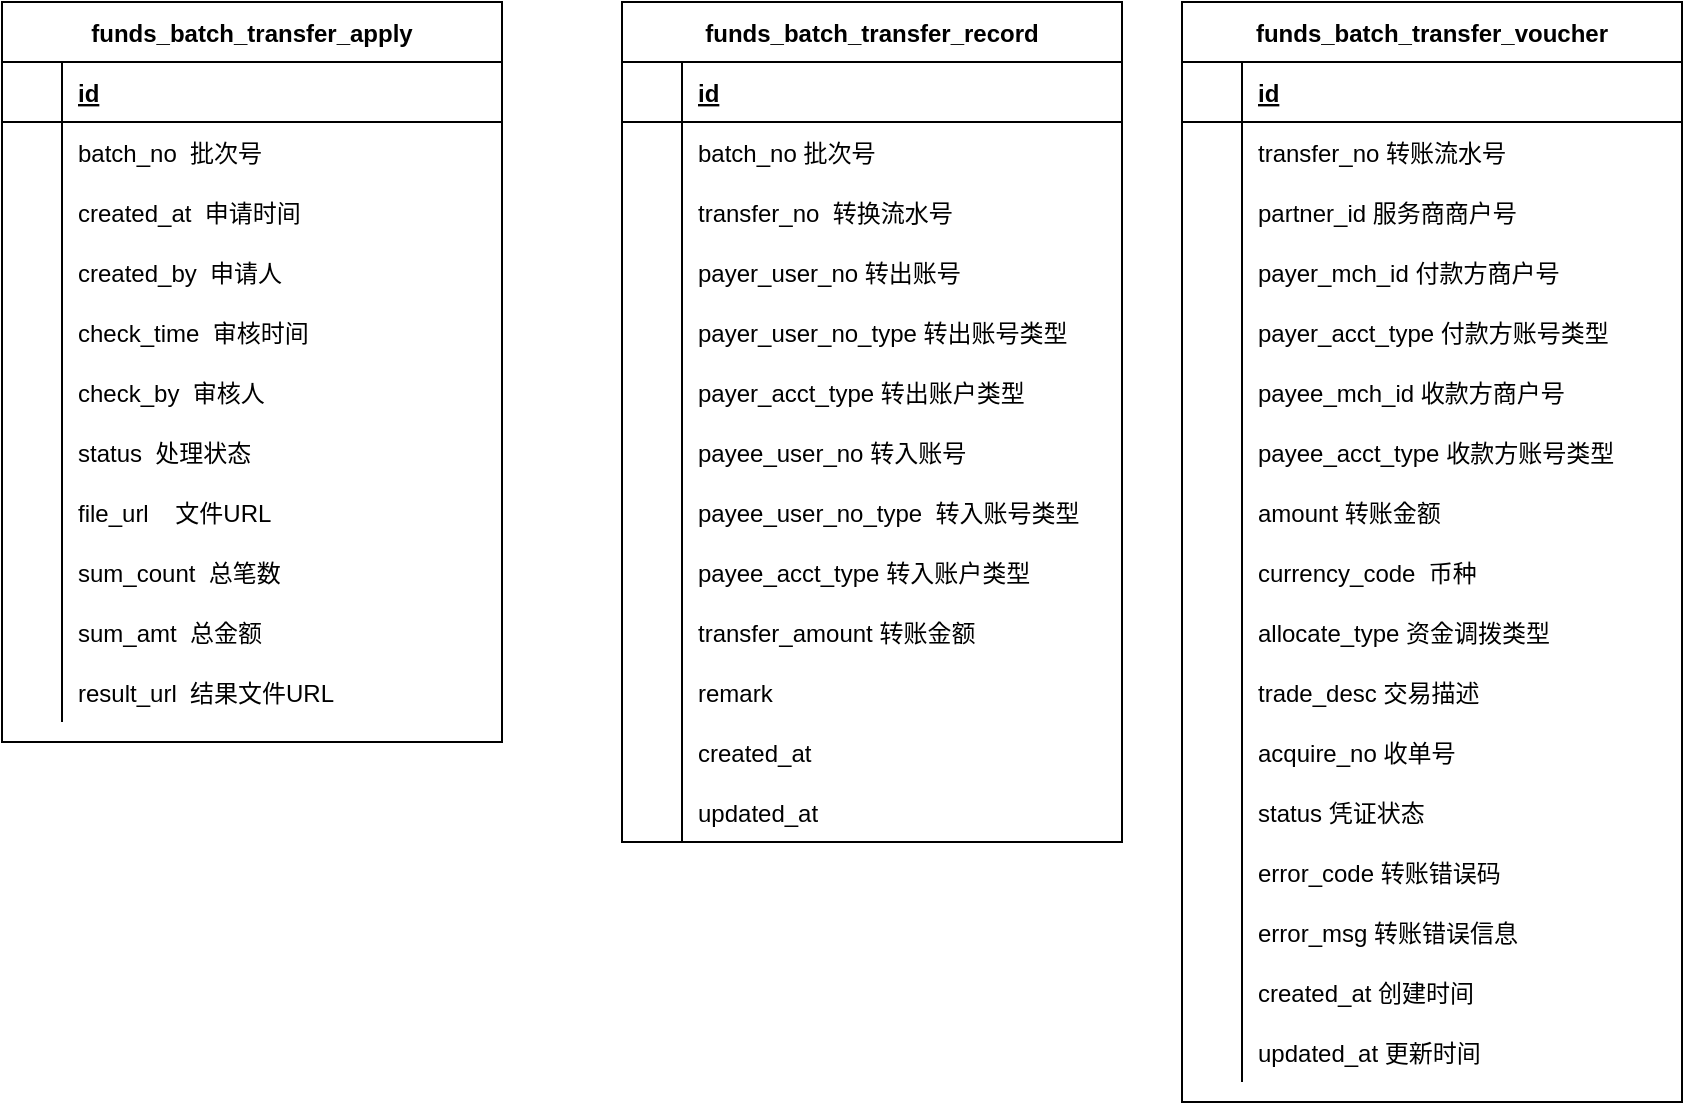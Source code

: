 <mxfile version="13.7.1" type="github">
  <diagram id="R2lEEEUBdFMjLlhIrx00" name="Page-1">
    <mxGraphModel dx="1351" dy="746" grid="1" gridSize="10" guides="1" tooltips="1" connect="1" arrows="1" fold="1" page="1" pageScale="1" pageWidth="850" pageHeight="1100" math="0" shadow="0" extFonts="Permanent Marker^https://fonts.googleapis.com/css?family=Permanent+Marker">
      <root>
        <mxCell id="0" />
        <mxCell id="1" parent="0" />
        <mxCell id="C-vyLk0tnHw3VtMMgP7b-23" value="funds_batch_transfer_apply" style="shape=table;startSize=30;container=1;collapsible=1;childLayout=tableLayout;fixedRows=1;rowLines=0;fontStyle=1;align=center;resizeLast=1;" parent="1" vertex="1">
          <mxGeometry x="80" y="60" width="250" height="370" as="geometry">
            <mxRectangle x="120" y="120" width="190" height="30" as="alternateBounds" />
          </mxGeometry>
        </mxCell>
        <mxCell id="C-vyLk0tnHw3VtMMgP7b-24" value="" style="shape=partialRectangle;collapsible=0;dropTarget=0;pointerEvents=0;fillColor=none;points=[[0,0.5],[1,0.5]];portConstraint=eastwest;top=0;left=0;right=0;bottom=1;" parent="C-vyLk0tnHw3VtMMgP7b-23" vertex="1">
          <mxGeometry y="30" width="250" height="30" as="geometry" />
        </mxCell>
        <mxCell id="C-vyLk0tnHw3VtMMgP7b-25" value="" style="shape=partialRectangle;overflow=hidden;connectable=0;fillColor=none;top=0;left=0;bottom=0;right=0;fontStyle=1;" parent="C-vyLk0tnHw3VtMMgP7b-24" vertex="1">
          <mxGeometry width="30" height="30" as="geometry" />
        </mxCell>
        <mxCell id="C-vyLk0tnHw3VtMMgP7b-26" value="id" style="shape=partialRectangle;overflow=hidden;connectable=0;fillColor=none;top=0;left=0;bottom=0;right=0;align=left;spacingLeft=6;fontStyle=5;" parent="C-vyLk0tnHw3VtMMgP7b-24" vertex="1">
          <mxGeometry x="30" width="220" height="30" as="geometry" />
        </mxCell>
        <mxCell id="C-vyLk0tnHw3VtMMgP7b-27" value="" style="shape=partialRectangle;collapsible=0;dropTarget=0;pointerEvents=0;fillColor=none;points=[[0,0.5],[1,0.5]];portConstraint=eastwest;top=0;left=0;right=0;bottom=0;" parent="C-vyLk0tnHw3VtMMgP7b-23" vertex="1">
          <mxGeometry y="60" width="250" height="30" as="geometry" />
        </mxCell>
        <mxCell id="C-vyLk0tnHw3VtMMgP7b-28" value="" style="shape=partialRectangle;overflow=hidden;connectable=0;fillColor=none;top=0;left=0;bottom=0;right=0;" parent="C-vyLk0tnHw3VtMMgP7b-27" vertex="1">
          <mxGeometry width="30" height="30" as="geometry" />
        </mxCell>
        <mxCell id="C-vyLk0tnHw3VtMMgP7b-29" value="batch_no  批次号" style="shape=partialRectangle;overflow=hidden;connectable=0;fillColor=none;top=0;left=0;bottom=0;right=0;align=left;spacingLeft=6;" parent="C-vyLk0tnHw3VtMMgP7b-27" vertex="1">
          <mxGeometry x="30" width="220" height="30" as="geometry" />
        </mxCell>
        <mxCell id="iPe39iclxT0ddSJGO0Eg-7" value="" style="shape=partialRectangle;collapsible=0;dropTarget=0;pointerEvents=0;fillColor=none;top=0;left=0;bottom=0;right=0;points=[[0,0.5],[1,0.5]];portConstraint=eastwest;" vertex="1" parent="C-vyLk0tnHw3VtMMgP7b-23">
          <mxGeometry y="90" width="250" height="30" as="geometry" />
        </mxCell>
        <mxCell id="iPe39iclxT0ddSJGO0Eg-8" value="" style="shape=partialRectangle;connectable=0;fillColor=none;top=0;left=0;bottom=0;right=0;editable=1;overflow=hidden;" vertex="1" parent="iPe39iclxT0ddSJGO0Eg-7">
          <mxGeometry width="30" height="30" as="geometry" />
        </mxCell>
        <mxCell id="iPe39iclxT0ddSJGO0Eg-9" value="created_at  申请时间" style="shape=partialRectangle;connectable=0;fillColor=none;top=0;left=0;bottom=0;right=0;align=left;spacingLeft=6;overflow=hidden;" vertex="1" parent="iPe39iclxT0ddSJGO0Eg-7">
          <mxGeometry x="30" width="220" height="30" as="geometry" />
        </mxCell>
        <mxCell id="iPe39iclxT0ddSJGO0Eg-15" value="" style="shape=partialRectangle;collapsible=0;dropTarget=0;pointerEvents=0;fillColor=none;top=0;left=0;bottom=0;right=0;points=[[0,0.5],[1,0.5]];portConstraint=eastwest;" vertex="1" parent="C-vyLk0tnHw3VtMMgP7b-23">
          <mxGeometry y="120" width="250" height="30" as="geometry" />
        </mxCell>
        <mxCell id="iPe39iclxT0ddSJGO0Eg-16" value="" style="shape=partialRectangle;connectable=0;fillColor=none;top=0;left=0;bottom=0;right=0;editable=1;overflow=hidden;" vertex="1" parent="iPe39iclxT0ddSJGO0Eg-15">
          <mxGeometry width="30" height="30" as="geometry" />
        </mxCell>
        <mxCell id="iPe39iclxT0ddSJGO0Eg-17" value="created_by  申请人" style="shape=partialRectangle;connectable=0;fillColor=none;top=0;left=0;bottom=0;right=0;align=left;spacingLeft=6;overflow=hidden;" vertex="1" parent="iPe39iclxT0ddSJGO0Eg-15">
          <mxGeometry x="30" width="220" height="30" as="geometry" />
        </mxCell>
        <mxCell id="iPe39iclxT0ddSJGO0Eg-18" value="" style="shape=partialRectangle;collapsible=0;dropTarget=0;pointerEvents=0;fillColor=none;top=0;left=0;bottom=0;right=0;points=[[0,0.5],[1,0.5]];portConstraint=eastwest;" vertex="1" parent="C-vyLk0tnHw3VtMMgP7b-23">
          <mxGeometry y="150" width="250" height="30" as="geometry" />
        </mxCell>
        <mxCell id="iPe39iclxT0ddSJGO0Eg-19" value="" style="shape=partialRectangle;connectable=0;fillColor=none;top=0;left=0;bottom=0;right=0;editable=1;overflow=hidden;" vertex="1" parent="iPe39iclxT0ddSJGO0Eg-18">
          <mxGeometry width="30" height="30" as="geometry" />
        </mxCell>
        <mxCell id="iPe39iclxT0ddSJGO0Eg-20" value="check_time  审核时间" style="shape=partialRectangle;connectable=0;fillColor=none;top=0;left=0;bottom=0;right=0;align=left;spacingLeft=6;overflow=hidden;" vertex="1" parent="iPe39iclxT0ddSJGO0Eg-18">
          <mxGeometry x="30" width="220" height="30" as="geometry" />
        </mxCell>
        <mxCell id="iPe39iclxT0ddSJGO0Eg-25" value="" style="shape=partialRectangle;collapsible=0;dropTarget=0;pointerEvents=0;fillColor=none;top=0;left=0;bottom=0;right=0;points=[[0,0.5],[1,0.5]];portConstraint=eastwest;" vertex="1" parent="C-vyLk0tnHw3VtMMgP7b-23">
          <mxGeometry y="180" width="250" height="30" as="geometry" />
        </mxCell>
        <mxCell id="iPe39iclxT0ddSJGO0Eg-26" value="" style="shape=partialRectangle;connectable=0;fillColor=none;top=0;left=0;bottom=0;right=0;editable=1;overflow=hidden;" vertex="1" parent="iPe39iclxT0ddSJGO0Eg-25">
          <mxGeometry width="30" height="30" as="geometry" />
        </mxCell>
        <mxCell id="iPe39iclxT0ddSJGO0Eg-27" value="check_by  审核人" style="shape=partialRectangle;connectable=0;fillColor=none;top=0;left=0;bottom=0;right=0;align=left;spacingLeft=6;overflow=hidden;" vertex="1" parent="iPe39iclxT0ddSJGO0Eg-25">
          <mxGeometry x="30" width="220" height="30" as="geometry" />
        </mxCell>
        <mxCell id="iPe39iclxT0ddSJGO0Eg-28" value="" style="shape=partialRectangle;collapsible=0;dropTarget=0;pointerEvents=0;fillColor=none;top=0;left=0;bottom=0;right=0;points=[[0,0.5],[1,0.5]];portConstraint=eastwest;" vertex="1" parent="C-vyLk0tnHw3VtMMgP7b-23">
          <mxGeometry y="210" width="250" height="30" as="geometry" />
        </mxCell>
        <mxCell id="iPe39iclxT0ddSJGO0Eg-29" value="" style="shape=partialRectangle;connectable=0;fillColor=none;top=0;left=0;bottom=0;right=0;editable=1;overflow=hidden;" vertex="1" parent="iPe39iclxT0ddSJGO0Eg-28">
          <mxGeometry width="30" height="30" as="geometry" />
        </mxCell>
        <mxCell id="iPe39iclxT0ddSJGO0Eg-30" value="status  处理状态" style="shape=partialRectangle;connectable=0;fillColor=none;top=0;left=0;bottom=0;right=0;align=left;spacingLeft=6;overflow=hidden;" vertex="1" parent="iPe39iclxT0ddSJGO0Eg-28">
          <mxGeometry x="30" width="220" height="30" as="geometry" />
        </mxCell>
        <mxCell id="iPe39iclxT0ddSJGO0Eg-31" value="" style="shape=partialRectangle;collapsible=0;dropTarget=0;pointerEvents=0;fillColor=none;top=0;left=0;bottom=0;right=0;points=[[0,0.5],[1,0.5]];portConstraint=eastwest;" vertex="1" parent="C-vyLk0tnHw3VtMMgP7b-23">
          <mxGeometry y="240" width="250" height="30" as="geometry" />
        </mxCell>
        <mxCell id="iPe39iclxT0ddSJGO0Eg-32" value="" style="shape=partialRectangle;connectable=0;fillColor=none;top=0;left=0;bottom=0;right=0;editable=1;overflow=hidden;" vertex="1" parent="iPe39iclxT0ddSJGO0Eg-31">
          <mxGeometry width="30" height="30" as="geometry" />
        </mxCell>
        <mxCell id="iPe39iclxT0ddSJGO0Eg-33" value="file_url    文件URL" style="shape=partialRectangle;connectable=0;fillColor=none;top=0;left=0;bottom=0;right=0;align=left;spacingLeft=6;overflow=hidden;" vertex="1" parent="iPe39iclxT0ddSJGO0Eg-31">
          <mxGeometry x="30" width="220" height="30" as="geometry" />
        </mxCell>
        <mxCell id="iPe39iclxT0ddSJGO0Eg-34" value="" style="shape=partialRectangle;collapsible=0;dropTarget=0;pointerEvents=0;fillColor=none;top=0;left=0;bottom=0;right=0;points=[[0,0.5],[1,0.5]];portConstraint=eastwest;" vertex="1" parent="C-vyLk0tnHw3VtMMgP7b-23">
          <mxGeometry y="270" width="250" height="30" as="geometry" />
        </mxCell>
        <mxCell id="iPe39iclxT0ddSJGO0Eg-35" value="" style="shape=partialRectangle;connectable=0;fillColor=none;top=0;left=0;bottom=0;right=0;editable=1;overflow=hidden;" vertex="1" parent="iPe39iclxT0ddSJGO0Eg-34">
          <mxGeometry width="30" height="30" as="geometry" />
        </mxCell>
        <mxCell id="iPe39iclxT0ddSJGO0Eg-36" value="sum_count  总笔数" style="shape=partialRectangle;connectable=0;fillColor=none;top=0;left=0;bottom=0;right=0;align=left;spacingLeft=6;overflow=hidden;" vertex="1" parent="iPe39iclxT0ddSJGO0Eg-34">
          <mxGeometry x="30" width="220" height="30" as="geometry" />
        </mxCell>
        <mxCell id="iPe39iclxT0ddSJGO0Eg-37" value="" style="shape=partialRectangle;collapsible=0;dropTarget=0;pointerEvents=0;fillColor=none;top=0;left=0;bottom=0;right=0;points=[[0,0.5],[1,0.5]];portConstraint=eastwest;" vertex="1" parent="C-vyLk0tnHw3VtMMgP7b-23">
          <mxGeometry y="300" width="250" height="30" as="geometry" />
        </mxCell>
        <mxCell id="iPe39iclxT0ddSJGO0Eg-38" value="" style="shape=partialRectangle;connectable=0;fillColor=none;top=0;left=0;bottom=0;right=0;editable=1;overflow=hidden;" vertex="1" parent="iPe39iclxT0ddSJGO0Eg-37">
          <mxGeometry width="30" height="30" as="geometry" />
        </mxCell>
        <mxCell id="iPe39iclxT0ddSJGO0Eg-39" value="sum_amt  总金额" style="shape=partialRectangle;connectable=0;fillColor=none;top=0;left=0;bottom=0;right=0;align=left;spacingLeft=6;overflow=hidden;" vertex="1" parent="iPe39iclxT0ddSJGO0Eg-37">
          <mxGeometry x="30" width="220" height="30" as="geometry" />
        </mxCell>
        <mxCell id="iPe39iclxT0ddSJGO0Eg-40" value="" style="shape=partialRectangle;collapsible=0;dropTarget=0;pointerEvents=0;fillColor=none;top=0;left=0;bottom=0;right=0;points=[[0,0.5],[1,0.5]];portConstraint=eastwest;" vertex="1" parent="C-vyLk0tnHw3VtMMgP7b-23">
          <mxGeometry y="330" width="250" height="30" as="geometry" />
        </mxCell>
        <mxCell id="iPe39iclxT0ddSJGO0Eg-41" value="" style="shape=partialRectangle;connectable=0;fillColor=none;top=0;left=0;bottom=0;right=0;editable=1;overflow=hidden;" vertex="1" parent="iPe39iclxT0ddSJGO0Eg-40">
          <mxGeometry width="30" height="30" as="geometry" />
        </mxCell>
        <mxCell id="iPe39iclxT0ddSJGO0Eg-42" value="result_url  结果文件URL" style="shape=partialRectangle;connectable=0;fillColor=none;top=0;left=0;bottom=0;right=0;align=left;spacingLeft=6;overflow=hidden;" vertex="1" parent="iPe39iclxT0ddSJGO0Eg-40">
          <mxGeometry x="30" width="220" height="30" as="geometry" />
        </mxCell>
        <mxCell id="C-vyLk0tnHw3VtMMgP7b-2" value="funds_batch_transfer_record" style="shape=table;startSize=30;container=1;collapsible=1;childLayout=tableLayout;fixedRows=1;rowLines=0;fontStyle=1;align=center;resizeLast=1;" parent="1" vertex="1">
          <mxGeometry x="390" y="60" width="250" height="420" as="geometry" />
        </mxCell>
        <mxCell id="C-vyLk0tnHw3VtMMgP7b-3" value="" style="shape=partialRectangle;collapsible=0;dropTarget=0;pointerEvents=0;fillColor=none;points=[[0,0.5],[1,0.5]];portConstraint=eastwest;top=0;left=0;right=0;bottom=1;" parent="C-vyLk0tnHw3VtMMgP7b-2" vertex="1">
          <mxGeometry y="30" width="250" height="30" as="geometry" />
        </mxCell>
        <mxCell id="C-vyLk0tnHw3VtMMgP7b-4" value="" style="shape=partialRectangle;overflow=hidden;connectable=0;fillColor=none;top=0;left=0;bottom=0;right=0;fontStyle=1;" parent="C-vyLk0tnHw3VtMMgP7b-3" vertex="1">
          <mxGeometry width="30" height="30" as="geometry" />
        </mxCell>
        <mxCell id="C-vyLk0tnHw3VtMMgP7b-5" value="id" style="shape=partialRectangle;overflow=hidden;connectable=0;fillColor=none;top=0;left=0;bottom=0;right=0;align=left;spacingLeft=6;fontStyle=5;" parent="C-vyLk0tnHw3VtMMgP7b-3" vertex="1">
          <mxGeometry x="30" width="220" height="30" as="geometry" />
        </mxCell>
        <mxCell id="C-vyLk0tnHw3VtMMgP7b-6" value="" style="shape=partialRectangle;collapsible=0;dropTarget=0;pointerEvents=0;fillColor=none;points=[[0,0.5],[1,0.5]];portConstraint=eastwest;top=0;left=0;right=0;bottom=0;" parent="C-vyLk0tnHw3VtMMgP7b-2" vertex="1">
          <mxGeometry y="60" width="250" height="30" as="geometry" />
        </mxCell>
        <mxCell id="C-vyLk0tnHw3VtMMgP7b-7" value="" style="shape=partialRectangle;overflow=hidden;connectable=0;fillColor=none;top=0;left=0;bottom=0;right=0;" parent="C-vyLk0tnHw3VtMMgP7b-6" vertex="1">
          <mxGeometry width="30" height="30" as="geometry" />
        </mxCell>
        <mxCell id="C-vyLk0tnHw3VtMMgP7b-8" value="batch_no 批次号" style="shape=partialRectangle;overflow=hidden;connectable=0;fillColor=none;top=0;left=0;bottom=0;right=0;align=left;spacingLeft=6;" parent="C-vyLk0tnHw3VtMMgP7b-6" vertex="1">
          <mxGeometry x="30" width="220" height="30" as="geometry" />
        </mxCell>
        <mxCell id="C-vyLk0tnHw3VtMMgP7b-9" value="" style="shape=partialRectangle;collapsible=0;dropTarget=0;pointerEvents=0;fillColor=none;points=[[0,0.5],[1,0.5]];portConstraint=eastwest;top=0;left=0;right=0;bottom=0;" parent="C-vyLk0tnHw3VtMMgP7b-2" vertex="1">
          <mxGeometry y="90" width="250" height="30" as="geometry" />
        </mxCell>
        <mxCell id="C-vyLk0tnHw3VtMMgP7b-10" value="" style="shape=partialRectangle;overflow=hidden;connectable=0;fillColor=none;top=0;left=0;bottom=0;right=0;" parent="C-vyLk0tnHw3VtMMgP7b-9" vertex="1">
          <mxGeometry width="30" height="30" as="geometry" />
        </mxCell>
        <mxCell id="C-vyLk0tnHw3VtMMgP7b-11" value="transfer_no  转换流水号" style="shape=partialRectangle;overflow=hidden;connectable=0;fillColor=none;top=0;left=0;bottom=0;right=0;align=left;spacingLeft=6;" parent="C-vyLk0tnHw3VtMMgP7b-9" vertex="1">
          <mxGeometry x="30" width="220" height="30" as="geometry" />
        </mxCell>
        <mxCell id="iPe39iclxT0ddSJGO0Eg-50" value="" style="shape=partialRectangle;collapsible=0;dropTarget=0;pointerEvents=0;fillColor=none;top=0;left=0;bottom=0;right=0;points=[[0,0.5],[1,0.5]];portConstraint=eastwest;" vertex="1" parent="C-vyLk0tnHw3VtMMgP7b-2">
          <mxGeometry y="120" width="250" height="30" as="geometry" />
        </mxCell>
        <mxCell id="iPe39iclxT0ddSJGO0Eg-51" value="" style="shape=partialRectangle;connectable=0;fillColor=none;top=0;left=0;bottom=0;right=0;editable=1;overflow=hidden;" vertex="1" parent="iPe39iclxT0ddSJGO0Eg-50">
          <mxGeometry width="30" height="30" as="geometry" />
        </mxCell>
        <mxCell id="iPe39iclxT0ddSJGO0Eg-52" value="payer_user_no 转出账号" style="shape=partialRectangle;connectable=0;fillColor=none;top=0;left=0;bottom=0;right=0;align=left;spacingLeft=6;overflow=hidden;" vertex="1" parent="iPe39iclxT0ddSJGO0Eg-50">
          <mxGeometry x="30" width="220" height="30" as="geometry" />
        </mxCell>
        <mxCell id="iPe39iclxT0ddSJGO0Eg-53" value="" style="shape=partialRectangle;collapsible=0;dropTarget=0;pointerEvents=0;fillColor=none;top=0;left=0;bottom=0;right=0;points=[[0,0.5],[1,0.5]];portConstraint=eastwest;" vertex="1" parent="C-vyLk0tnHw3VtMMgP7b-2">
          <mxGeometry y="150" width="250" height="30" as="geometry" />
        </mxCell>
        <mxCell id="iPe39iclxT0ddSJGO0Eg-54" value="" style="shape=partialRectangle;connectable=0;fillColor=none;top=0;left=0;bottom=0;right=0;editable=1;overflow=hidden;" vertex="1" parent="iPe39iclxT0ddSJGO0Eg-53">
          <mxGeometry width="30" height="30" as="geometry" />
        </mxCell>
        <mxCell id="iPe39iclxT0ddSJGO0Eg-55" value="payer_user_no_type 转出账号类型" style="shape=partialRectangle;connectable=0;fillColor=none;top=0;left=0;bottom=0;right=0;align=left;spacingLeft=6;overflow=hidden;" vertex="1" parent="iPe39iclxT0ddSJGO0Eg-53">
          <mxGeometry x="30" width="220" height="30" as="geometry" />
        </mxCell>
        <mxCell id="iPe39iclxT0ddSJGO0Eg-56" value="" style="shape=partialRectangle;collapsible=0;dropTarget=0;pointerEvents=0;fillColor=none;top=0;left=0;bottom=0;right=0;points=[[0,0.5],[1,0.5]];portConstraint=eastwest;" vertex="1" parent="C-vyLk0tnHw3VtMMgP7b-2">
          <mxGeometry y="180" width="250" height="30" as="geometry" />
        </mxCell>
        <mxCell id="iPe39iclxT0ddSJGO0Eg-57" value="" style="shape=partialRectangle;connectable=0;fillColor=none;top=0;left=0;bottom=0;right=0;editable=1;overflow=hidden;" vertex="1" parent="iPe39iclxT0ddSJGO0Eg-56">
          <mxGeometry width="30" height="30" as="geometry" />
        </mxCell>
        <mxCell id="iPe39iclxT0ddSJGO0Eg-58" value="payer_acct_type 转出账户类型" style="shape=partialRectangle;connectable=0;fillColor=none;top=0;left=0;bottom=0;right=0;align=left;spacingLeft=6;overflow=hidden;" vertex="1" parent="iPe39iclxT0ddSJGO0Eg-56">
          <mxGeometry x="30" width="220" height="30" as="geometry" />
        </mxCell>
        <mxCell id="iPe39iclxT0ddSJGO0Eg-59" value="" style="shape=partialRectangle;collapsible=0;dropTarget=0;pointerEvents=0;fillColor=none;top=0;left=0;bottom=0;right=0;points=[[0,0.5],[1,0.5]];portConstraint=eastwest;" vertex="1" parent="C-vyLk0tnHw3VtMMgP7b-2">
          <mxGeometry y="210" width="250" height="30" as="geometry" />
        </mxCell>
        <mxCell id="iPe39iclxT0ddSJGO0Eg-60" value="" style="shape=partialRectangle;connectable=0;fillColor=none;top=0;left=0;bottom=0;right=0;editable=1;overflow=hidden;" vertex="1" parent="iPe39iclxT0ddSJGO0Eg-59">
          <mxGeometry width="30" height="30" as="geometry" />
        </mxCell>
        <mxCell id="iPe39iclxT0ddSJGO0Eg-61" value="payee_user_no 转入账号" style="shape=partialRectangle;connectable=0;fillColor=none;top=0;left=0;bottom=0;right=0;align=left;spacingLeft=6;overflow=hidden;" vertex="1" parent="iPe39iclxT0ddSJGO0Eg-59">
          <mxGeometry x="30" width="220" height="30" as="geometry" />
        </mxCell>
        <mxCell id="iPe39iclxT0ddSJGO0Eg-62" value="" style="shape=partialRectangle;collapsible=0;dropTarget=0;pointerEvents=0;fillColor=none;top=0;left=0;bottom=0;right=0;points=[[0,0.5],[1,0.5]];portConstraint=eastwest;" vertex="1" parent="C-vyLk0tnHw3VtMMgP7b-2">
          <mxGeometry y="240" width="250" height="30" as="geometry" />
        </mxCell>
        <mxCell id="iPe39iclxT0ddSJGO0Eg-63" value="" style="shape=partialRectangle;connectable=0;fillColor=none;top=0;left=0;bottom=0;right=0;editable=1;overflow=hidden;" vertex="1" parent="iPe39iclxT0ddSJGO0Eg-62">
          <mxGeometry width="30" height="30" as="geometry" />
        </mxCell>
        <mxCell id="iPe39iclxT0ddSJGO0Eg-64" value="payee_user_no_type  转入账号类型" style="shape=partialRectangle;connectable=0;fillColor=none;top=0;left=0;bottom=0;right=0;align=left;spacingLeft=6;overflow=hidden;" vertex="1" parent="iPe39iclxT0ddSJGO0Eg-62">
          <mxGeometry x="30" width="220" height="30" as="geometry" />
        </mxCell>
        <mxCell id="iPe39iclxT0ddSJGO0Eg-65" value="" style="shape=partialRectangle;collapsible=0;dropTarget=0;pointerEvents=0;fillColor=none;top=0;left=0;bottom=0;right=0;points=[[0,0.5],[1,0.5]];portConstraint=eastwest;" vertex="1" parent="C-vyLk0tnHw3VtMMgP7b-2">
          <mxGeometry y="270" width="250" height="30" as="geometry" />
        </mxCell>
        <mxCell id="iPe39iclxT0ddSJGO0Eg-66" value="" style="shape=partialRectangle;connectable=0;fillColor=none;top=0;left=0;bottom=0;right=0;editable=1;overflow=hidden;" vertex="1" parent="iPe39iclxT0ddSJGO0Eg-65">
          <mxGeometry width="30" height="30" as="geometry" />
        </mxCell>
        <mxCell id="iPe39iclxT0ddSJGO0Eg-67" value="payee_acct_type 转入账户类型" style="shape=partialRectangle;connectable=0;fillColor=none;top=0;left=0;bottom=0;right=0;align=left;spacingLeft=6;overflow=hidden;" vertex="1" parent="iPe39iclxT0ddSJGO0Eg-65">
          <mxGeometry x="30" width="220" height="30" as="geometry" />
        </mxCell>
        <mxCell id="iPe39iclxT0ddSJGO0Eg-68" value="" style="shape=partialRectangle;collapsible=0;dropTarget=0;pointerEvents=0;fillColor=none;top=0;left=0;bottom=0;right=0;points=[[0,0.5],[1,0.5]];portConstraint=eastwest;" vertex="1" parent="C-vyLk0tnHw3VtMMgP7b-2">
          <mxGeometry y="300" width="250" height="30" as="geometry" />
        </mxCell>
        <mxCell id="iPe39iclxT0ddSJGO0Eg-69" value="" style="shape=partialRectangle;connectable=0;fillColor=none;top=0;left=0;bottom=0;right=0;editable=1;overflow=hidden;" vertex="1" parent="iPe39iclxT0ddSJGO0Eg-68">
          <mxGeometry width="30" height="30" as="geometry" />
        </mxCell>
        <mxCell id="iPe39iclxT0ddSJGO0Eg-70" value="transfer_amount 转账金额" style="shape=partialRectangle;connectable=0;fillColor=none;top=0;left=0;bottom=0;right=0;align=left;spacingLeft=6;overflow=hidden;" vertex="1" parent="iPe39iclxT0ddSJGO0Eg-68">
          <mxGeometry x="30" width="220" height="30" as="geometry" />
        </mxCell>
        <mxCell id="iPe39iclxT0ddSJGO0Eg-71" value="" style="shape=partialRectangle;collapsible=0;dropTarget=0;pointerEvents=0;fillColor=none;top=0;left=0;bottom=0;right=0;points=[[0,0.5],[1,0.5]];portConstraint=eastwest;" vertex="1" parent="C-vyLk0tnHw3VtMMgP7b-2">
          <mxGeometry y="330" width="250" height="30" as="geometry" />
        </mxCell>
        <mxCell id="iPe39iclxT0ddSJGO0Eg-72" value="" style="shape=partialRectangle;connectable=0;fillColor=none;top=0;left=0;bottom=0;right=0;editable=1;overflow=hidden;" vertex="1" parent="iPe39iclxT0ddSJGO0Eg-71">
          <mxGeometry width="30" height="30" as="geometry" />
        </mxCell>
        <mxCell id="iPe39iclxT0ddSJGO0Eg-73" value="remark" style="shape=partialRectangle;connectable=0;fillColor=none;top=0;left=0;bottom=0;right=0;align=left;spacingLeft=6;overflow=hidden;" vertex="1" parent="iPe39iclxT0ddSJGO0Eg-71">
          <mxGeometry x="30" width="220" height="30" as="geometry" />
        </mxCell>
        <mxCell id="iPe39iclxT0ddSJGO0Eg-74" value="" style="shape=partialRectangle;collapsible=0;dropTarget=0;pointerEvents=0;fillColor=none;top=0;left=0;bottom=0;right=0;points=[[0,0.5],[1,0.5]];portConstraint=eastwest;" vertex="1" parent="C-vyLk0tnHw3VtMMgP7b-2">
          <mxGeometry y="360" width="250" height="30" as="geometry" />
        </mxCell>
        <mxCell id="iPe39iclxT0ddSJGO0Eg-75" value="" style="shape=partialRectangle;connectable=0;fillColor=none;top=0;left=0;bottom=0;right=0;editable=1;overflow=hidden;" vertex="1" parent="iPe39iclxT0ddSJGO0Eg-74">
          <mxGeometry width="30" height="30" as="geometry" />
        </mxCell>
        <mxCell id="iPe39iclxT0ddSJGO0Eg-76" value="created_at" style="shape=partialRectangle;connectable=0;fillColor=none;top=0;left=0;bottom=0;right=0;align=left;spacingLeft=6;overflow=hidden;" vertex="1" parent="iPe39iclxT0ddSJGO0Eg-74">
          <mxGeometry x="30" width="220" height="30" as="geometry" />
        </mxCell>
        <mxCell id="iPe39iclxT0ddSJGO0Eg-77" value="" style="shape=partialRectangle;collapsible=0;dropTarget=0;pointerEvents=0;fillColor=none;top=0;left=0;bottom=0;right=0;points=[[0,0.5],[1,0.5]];portConstraint=eastwest;" vertex="1" parent="C-vyLk0tnHw3VtMMgP7b-2">
          <mxGeometry y="390" width="250" height="30" as="geometry" />
        </mxCell>
        <mxCell id="iPe39iclxT0ddSJGO0Eg-78" value="" style="shape=partialRectangle;connectable=0;fillColor=none;top=0;left=0;bottom=0;right=0;editable=1;overflow=hidden;" vertex="1" parent="iPe39iclxT0ddSJGO0Eg-77">
          <mxGeometry width="30" height="30" as="geometry" />
        </mxCell>
        <mxCell id="iPe39iclxT0ddSJGO0Eg-79" value="updated_at" style="shape=partialRectangle;connectable=0;fillColor=none;top=0;left=0;bottom=0;right=0;align=left;spacingLeft=6;overflow=hidden;" vertex="1" parent="iPe39iclxT0ddSJGO0Eg-77">
          <mxGeometry x="30" width="220" height="30" as="geometry" />
        </mxCell>
        <mxCell id="C-vyLk0tnHw3VtMMgP7b-13" value="funds_batch_transfer_voucher" style="shape=table;startSize=30;container=1;collapsible=1;childLayout=tableLayout;fixedRows=1;rowLines=0;fontStyle=1;align=center;resizeLast=1;" parent="1" vertex="1">
          <mxGeometry x="670" y="60" width="250" height="550" as="geometry" />
        </mxCell>
        <mxCell id="C-vyLk0tnHw3VtMMgP7b-14" value="" style="shape=partialRectangle;collapsible=0;dropTarget=0;pointerEvents=0;fillColor=none;points=[[0,0.5],[1,0.5]];portConstraint=eastwest;top=0;left=0;right=0;bottom=1;" parent="C-vyLk0tnHw3VtMMgP7b-13" vertex="1">
          <mxGeometry y="30" width="250" height="30" as="geometry" />
        </mxCell>
        <mxCell id="C-vyLk0tnHw3VtMMgP7b-15" value="" style="shape=partialRectangle;overflow=hidden;connectable=0;fillColor=none;top=0;left=0;bottom=0;right=0;fontStyle=1;" parent="C-vyLk0tnHw3VtMMgP7b-14" vertex="1">
          <mxGeometry width="30" height="30" as="geometry" />
        </mxCell>
        <mxCell id="C-vyLk0tnHw3VtMMgP7b-16" value="id" style="shape=partialRectangle;overflow=hidden;connectable=0;fillColor=none;top=0;left=0;bottom=0;right=0;align=left;spacingLeft=6;fontStyle=5;" parent="C-vyLk0tnHw3VtMMgP7b-14" vertex="1">
          <mxGeometry x="30" width="220" height="30" as="geometry" />
        </mxCell>
        <mxCell id="C-vyLk0tnHw3VtMMgP7b-17" value="" style="shape=partialRectangle;collapsible=0;dropTarget=0;pointerEvents=0;fillColor=none;points=[[0,0.5],[1,0.5]];portConstraint=eastwest;top=0;left=0;right=0;bottom=0;" parent="C-vyLk0tnHw3VtMMgP7b-13" vertex="1">
          <mxGeometry y="60" width="250" height="30" as="geometry" />
        </mxCell>
        <mxCell id="C-vyLk0tnHw3VtMMgP7b-18" value="" style="shape=partialRectangle;overflow=hidden;connectable=0;fillColor=none;top=0;left=0;bottom=0;right=0;" parent="C-vyLk0tnHw3VtMMgP7b-17" vertex="1">
          <mxGeometry width="30" height="30" as="geometry" />
        </mxCell>
        <mxCell id="C-vyLk0tnHw3VtMMgP7b-19" value="transfer_no 转账流水号" style="shape=partialRectangle;overflow=hidden;connectable=0;fillColor=none;top=0;left=0;bottom=0;right=0;align=left;spacingLeft=6;" parent="C-vyLk0tnHw3VtMMgP7b-17" vertex="1">
          <mxGeometry x="30" width="220" height="30" as="geometry" />
        </mxCell>
        <mxCell id="C-vyLk0tnHw3VtMMgP7b-20" value="" style="shape=partialRectangle;collapsible=0;dropTarget=0;pointerEvents=0;fillColor=none;points=[[0,0.5],[1,0.5]];portConstraint=eastwest;top=0;left=0;right=0;bottom=0;" parent="C-vyLk0tnHw3VtMMgP7b-13" vertex="1">
          <mxGeometry y="90" width="250" height="30" as="geometry" />
        </mxCell>
        <mxCell id="C-vyLk0tnHw3VtMMgP7b-21" value="" style="shape=partialRectangle;overflow=hidden;connectable=0;fillColor=none;top=0;left=0;bottom=0;right=0;" parent="C-vyLk0tnHw3VtMMgP7b-20" vertex="1">
          <mxGeometry width="30" height="30" as="geometry" />
        </mxCell>
        <mxCell id="C-vyLk0tnHw3VtMMgP7b-22" value="partner_id 服务商商户号" style="shape=partialRectangle;overflow=hidden;connectable=0;fillColor=none;top=0;left=0;bottom=0;right=0;align=left;spacingLeft=6;" parent="C-vyLk0tnHw3VtMMgP7b-20" vertex="1">
          <mxGeometry x="30" width="220" height="30" as="geometry" />
        </mxCell>
        <mxCell id="iPe39iclxT0ddSJGO0Eg-81" value="" style="shape=partialRectangle;collapsible=0;dropTarget=0;pointerEvents=0;fillColor=none;top=0;left=0;bottom=0;right=0;points=[[0,0.5],[1,0.5]];portConstraint=eastwest;" vertex="1" parent="C-vyLk0tnHw3VtMMgP7b-13">
          <mxGeometry y="120" width="250" height="30" as="geometry" />
        </mxCell>
        <mxCell id="iPe39iclxT0ddSJGO0Eg-82" value="" style="shape=partialRectangle;connectable=0;fillColor=none;top=0;left=0;bottom=0;right=0;editable=1;overflow=hidden;" vertex="1" parent="iPe39iclxT0ddSJGO0Eg-81">
          <mxGeometry width="30" height="30" as="geometry" />
        </mxCell>
        <mxCell id="iPe39iclxT0ddSJGO0Eg-83" value="payer_mch_id 付款方商户号" style="shape=partialRectangle;connectable=0;fillColor=none;top=0;left=0;bottom=0;right=0;align=left;spacingLeft=6;overflow=hidden;" vertex="1" parent="iPe39iclxT0ddSJGO0Eg-81">
          <mxGeometry x="30" width="220" height="30" as="geometry" />
        </mxCell>
        <mxCell id="iPe39iclxT0ddSJGO0Eg-84" value="" style="shape=partialRectangle;collapsible=0;dropTarget=0;pointerEvents=0;fillColor=none;top=0;left=0;bottom=0;right=0;points=[[0,0.5],[1,0.5]];portConstraint=eastwest;" vertex="1" parent="C-vyLk0tnHw3VtMMgP7b-13">
          <mxGeometry y="150" width="250" height="30" as="geometry" />
        </mxCell>
        <mxCell id="iPe39iclxT0ddSJGO0Eg-85" value="" style="shape=partialRectangle;connectable=0;fillColor=none;top=0;left=0;bottom=0;right=0;editable=1;overflow=hidden;" vertex="1" parent="iPe39iclxT0ddSJGO0Eg-84">
          <mxGeometry width="30" height="30" as="geometry" />
        </mxCell>
        <mxCell id="iPe39iclxT0ddSJGO0Eg-86" value="payer_acct_type 付款方账号类型" style="shape=partialRectangle;connectable=0;fillColor=none;top=0;left=0;bottom=0;right=0;align=left;spacingLeft=6;overflow=hidden;" vertex="1" parent="iPe39iclxT0ddSJGO0Eg-84">
          <mxGeometry x="30" width="220" height="30" as="geometry" />
        </mxCell>
        <mxCell id="iPe39iclxT0ddSJGO0Eg-87" value="" style="shape=partialRectangle;collapsible=0;dropTarget=0;pointerEvents=0;fillColor=none;top=0;left=0;bottom=0;right=0;points=[[0,0.5],[1,0.5]];portConstraint=eastwest;" vertex="1" parent="C-vyLk0tnHw3VtMMgP7b-13">
          <mxGeometry y="180" width="250" height="30" as="geometry" />
        </mxCell>
        <mxCell id="iPe39iclxT0ddSJGO0Eg-88" value="" style="shape=partialRectangle;connectable=0;fillColor=none;top=0;left=0;bottom=0;right=0;editable=1;overflow=hidden;" vertex="1" parent="iPe39iclxT0ddSJGO0Eg-87">
          <mxGeometry width="30" height="30" as="geometry" />
        </mxCell>
        <mxCell id="iPe39iclxT0ddSJGO0Eg-89" value="payee_mch_id 收款方商户号" style="shape=partialRectangle;connectable=0;fillColor=none;top=0;left=0;bottom=0;right=0;align=left;spacingLeft=6;overflow=hidden;" vertex="1" parent="iPe39iclxT0ddSJGO0Eg-87">
          <mxGeometry x="30" width="220" height="30" as="geometry" />
        </mxCell>
        <mxCell id="iPe39iclxT0ddSJGO0Eg-90" value="" style="shape=partialRectangle;collapsible=0;dropTarget=0;pointerEvents=0;fillColor=none;top=0;left=0;bottom=0;right=0;points=[[0,0.5],[1,0.5]];portConstraint=eastwest;" vertex="1" parent="C-vyLk0tnHw3VtMMgP7b-13">
          <mxGeometry y="210" width="250" height="30" as="geometry" />
        </mxCell>
        <mxCell id="iPe39iclxT0ddSJGO0Eg-91" value="" style="shape=partialRectangle;connectable=0;fillColor=none;top=0;left=0;bottom=0;right=0;editable=1;overflow=hidden;" vertex="1" parent="iPe39iclxT0ddSJGO0Eg-90">
          <mxGeometry width="30" height="30" as="geometry" />
        </mxCell>
        <mxCell id="iPe39iclxT0ddSJGO0Eg-92" value="payee_acct_type 收款方账号类型" style="shape=partialRectangle;connectable=0;fillColor=none;top=0;left=0;bottom=0;right=0;align=left;spacingLeft=6;overflow=hidden;" vertex="1" parent="iPe39iclxT0ddSJGO0Eg-90">
          <mxGeometry x="30" width="220" height="30" as="geometry" />
        </mxCell>
        <mxCell id="iPe39iclxT0ddSJGO0Eg-93" value="" style="shape=partialRectangle;collapsible=0;dropTarget=0;pointerEvents=0;fillColor=none;top=0;left=0;bottom=0;right=0;points=[[0,0.5],[1,0.5]];portConstraint=eastwest;" vertex="1" parent="C-vyLk0tnHw3VtMMgP7b-13">
          <mxGeometry y="240" width="250" height="30" as="geometry" />
        </mxCell>
        <mxCell id="iPe39iclxT0ddSJGO0Eg-94" value="" style="shape=partialRectangle;connectable=0;fillColor=none;top=0;left=0;bottom=0;right=0;editable=1;overflow=hidden;" vertex="1" parent="iPe39iclxT0ddSJGO0Eg-93">
          <mxGeometry width="30" height="30" as="geometry" />
        </mxCell>
        <mxCell id="iPe39iclxT0ddSJGO0Eg-95" value="amount 转账金额" style="shape=partialRectangle;connectable=0;fillColor=none;top=0;left=0;bottom=0;right=0;align=left;spacingLeft=6;overflow=hidden;" vertex="1" parent="iPe39iclxT0ddSJGO0Eg-93">
          <mxGeometry x="30" width="220" height="30" as="geometry" />
        </mxCell>
        <mxCell id="iPe39iclxT0ddSJGO0Eg-96" value="" style="shape=partialRectangle;collapsible=0;dropTarget=0;pointerEvents=0;fillColor=none;top=0;left=0;bottom=0;right=0;points=[[0,0.5],[1,0.5]];portConstraint=eastwest;" vertex="1" parent="C-vyLk0tnHw3VtMMgP7b-13">
          <mxGeometry y="270" width="250" height="30" as="geometry" />
        </mxCell>
        <mxCell id="iPe39iclxT0ddSJGO0Eg-97" value="" style="shape=partialRectangle;connectable=0;fillColor=none;top=0;left=0;bottom=0;right=0;editable=1;overflow=hidden;" vertex="1" parent="iPe39iclxT0ddSJGO0Eg-96">
          <mxGeometry width="30" height="30" as="geometry" />
        </mxCell>
        <mxCell id="iPe39iclxT0ddSJGO0Eg-98" value="currency_code  币种" style="shape=partialRectangle;connectable=0;fillColor=none;top=0;left=0;bottom=0;right=0;align=left;spacingLeft=6;overflow=hidden;" vertex="1" parent="iPe39iclxT0ddSJGO0Eg-96">
          <mxGeometry x="30" width="220" height="30" as="geometry" />
        </mxCell>
        <mxCell id="iPe39iclxT0ddSJGO0Eg-99" value="" style="shape=partialRectangle;collapsible=0;dropTarget=0;pointerEvents=0;fillColor=none;top=0;left=0;bottom=0;right=0;points=[[0,0.5],[1,0.5]];portConstraint=eastwest;" vertex="1" parent="C-vyLk0tnHw3VtMMgP7b-13">
          <mxGeometry y="300" width="250" height="30" as="geometry" />
        </mxCell>
        <mxCell id="iPe39iclxT0ddSJGO0Eg-100" value="" style="shape=partialRectangle;connectable=0;fillColor=none;top=0;left=0;bottom=0;right=0;editable=1;overflow=hidden;" vertex="1" parent="iPe39iclxT0ddSJGO0Eg-99">
          <mxGeometry width="30" height="30" as="geometry" />
        </mxCell>
        <mxCell id="iPe39iclxT0ddSJGO0Eg-101" value="allocate_type 资金调拨类型" style="shape=partialRectangle;connectable=0;fillColor=none;top=0;left=0;bottom=0;right=0;align=left;spacingLeft=6;overflow=hidden;" vertex="1" parent="iPe39iclxT0ddSJGO0Eg-99">
          <mxGeometry x="30" width="220" height="30" as="geometry" />
        </mxCell>
        <mxCell id="iPe39iclxT0ddSJGO0Eg-102" value="" style="shape=partialRectangle;collapsible=0;dropTarget=0;pointerEvents=0;fillColor=none;top=0;left=0;bottom=0;right=0;points=[[0,0.5],[1,0.5]];portConstraint=eastwest;" vertex="1" parent="C-vyLk0tnHw3VtMMgP7b-13">
          <mxGeometry y="330" width="250" height="30" as="geometry" />
        </mxCell>
        <mxCell id="iPe39iclxT0ddSJGO0Eg-103" value="" style="shape=partialRectangle;connectable=0;fillColor=none;top=0;left=0;bottom=0;right=0;editable=1;overflow=hidden;" vertex="1" parent="iPe39iclxT0ddSJGO0Eg-102">
          <mxGeometry width="30" height="30" as="geometry" />
        </mxCell>
        <mxCell id="iPe39iclxT0ddSJGO0Eg-104" value="trade_desc 交易描述" style="shape=partialRectangle;connectable=0;fillColor=none;top=0;left=0;bottom=0;right=0;align=left;spacingLeft=6;overflow=hidden;" vertex="1" parent="iPe39iclxT0ddSJGO0Eg-102">
          <mxGeometry x="30" width="220" height="30" as="geometry" />
        </mxCell>
        <mxCell id="iPe39iclxT0ddSJGO0Eg-105" value="" style="shape=partialRectangle;collapsible=0;dropTarget=0;pointerEvents=0;fillColor=none;top=0;left=0;bottom=0;right=0;points=[[0,0.5],[1,0.5]];portConstraint=eastwest;" vertex="1" parent="C-vyLk0tnHw3VtMMgP7b-13">
          <mxGeometry y="360" width="250" height="30" as="geometry" />
        </mxCell>
        <mxCell id="iPe39iclxT0ddSJGO0Eg-106" value="" style="shape=partialRectangle;connectable=0;fillColor=none;top=0;left=0;bottom=0;right=0;editable=1;overflow=hidden;" vertex="1" parent="iPe39iclxT0ddSJGO0Eg-105">
          <mxGeometry width="30" height="30" as="geometry" />
        </mxCell>
        <mxCell id="iPe39iclxT0ddSJGO0Eg-107" value="acquire_no 收单号" style="shape=partialRectangle;connectable=0;fillColor=none;top=0;left=0;bottom=0;right=0;align=left;spacingLeft=6;overflow=hidden;" vertex="1" parent="iPe39iclxT0ddSJGO0Eg-105">
          <mxGeometry x="30" width="220" height="30" as="geometry" />
        </mxCell>
        <mxCell id="iPe39iclxT0ddSJGO0Eg-108" value="" style="shape=partialRectangle;collapsible=0;dropTarget=0;pointerEvents=0;fillColor=none;top=0;left=0;bottom=0;right=0;points=[[0,0.5],[1,0.5]];portConstraint=eastwest;" vertex="1" parent="C-vyLk0tnHw3VtMMgP7b-13">
          <mxGeometry y="390" width="250" height="30" as="geometry" />
        </mxCell>
        <mxCell id="iPe39iclxT0ddSJGO0Eg-109" value="" style="shape=partialRectangle;connectable=0;fillColor=none;top=0;left=0;bottom=0;right=0;editable=1;overflow=hidden;" vertex="1" parent="iPe39iclxT0ddSJGO0Eg-108">
          <mxGeometry width="30" height="30" as="geometry" />
        </mxCell>
        <mxCell id="iPe39iclxT0ddSJGO0Eg-110" value="status 凭证状态" style="shape=partialRectangle;connectable=0;fillColor=none;top=0;left=0;bottom=0;right=0;align=left;spacingLeft=6;overflow=hidden;" vertex="1" parent="iPe39iclxT0ddSJGO0Eg-108">
          <mxGeometry x="30" width="220" height="30" as="geometry" />
        </mxCell>
        <mxCell id="iPe39iclxT0ddSJGO0Eg-112" value="" style="shape=partialRectangle;collapsible=0;dropTarget=0;pointerEvents=0;fillColor=none;top=0;left=0;bottom=0;right=0;points=[[0,0.5],[1,0.5]];portConstraint=eastwest;" vertex="1" parent="C-vyLk0tnHw3VtMMgP7b-13">
          <mxGeometry y="420" width="250" height="30" as="geometry" />
        </mxCell>
        <mxCell id="iPe39iclxT0ddSJGO0Eg-113" value="" style="shape=partialRectangle;connectable=0;fillColor=none;top=0;left=0;bottom=0;right=0;editable=1;overflow=hidden;" vertex="1" parent="iPe39iclxT0ddSJGO0Eg-112">
          <mxGeometry width="30" height="30" as="geometry" />
        </mxCell>
        <mxCell id="iPe39iclxT0ddSJGO0Eg-114" value="error_code 转账错误码" style="shape=partialRectangle;connectable=0;fillColor=none;top=0;left=0;bottom=0;right=0;align=left;spacingLeft=6;overflow=hidden;" vertex="1" parent="iPe39iclxT0ddSJGO0Eg-112">
          <mxGeometry x="30" width="220" height="30" as="geometry" />
        </mxCell>
        <mxCell id="iPe39iclxT0ddSJGO0Eg-118" value="" style="shape=partialRectangle;collapsible=0;dropTarget=0;pointerEvents=0;fillColor=none;top=0;left=0;bottom=0;right=0;points=[[0,0.5],[1,0.5]];portConstraint=eastwest;" vertex="1" parent="C-vyLk0tnHw3VtMMgP7b-13">
          <mxGeometry y="450" width="250" height="30" as="geometry" />
        </mxCell>
        <mxCell id="iPe39iclxT0ddSJGO0Eg-119" value="" style="shape=partialRectangle;connectable=0;fillColor=none;top=0;left=0;bottom=0;right=0;editable=1;overflow=hidden;" vertex="1" parent="iPe39iclxT0ddSJGO0Eg-118">
          <mxGeometry width="30" height="30" as="geometry" />
        </mxCell>
        <mxCell id="iPe39iclxT0ddSJGO0Eg-120" value="error_msg 转账错误信息 " style="shape=partialRectangle;connectable=0;fillColor=none;top=0;left=0;bottom=0;right=0;align=left;spacingLeft=6;overflow=hidden;" vertex="1" parent="iPe39iclxT0ddSJGO0Eg-118">
          <mxGeometry x="30" width="220" height="30" as="geometry" />
        </mxCell>
        <mxCell id="iPe39iclxT0ddSJGO0Eg-121" value="" style="shape=partialRectangle;collapsible=0;dropTarget=0;pointerEvents=0;fillColor=none;top=0;left=0;bottom=0;right=0;points=[[0,0.5],[1,0.5]];portConstraint=eastwest;" vertex="1" parent="C-vyLk0tnHw3VtMMgP7b-13">
          <mxGeometry y="480" width="250" height="30" as="geometry" />
        </mxCell>
        <mxCell id="iPe39iclxT0ddSJGO0Eg-122" value="" style="shape=partialRectangle;connectable=0;fillColor=none;top=0;left=0;bottom=0;right=0;editable=1;overflow=hidden;" vertex="1" parent="iPe39iclxT0ddSJGO0Eg-121">
          <mxGeometry width="30" height="30" as="geometry" />
        </mxCell>
        <mxCell id="iPe39iclxT0ddSJGO0Eg-123" value="created_at 创建时间" style="shape=partialRectangle;connectable=0;fillColor=none;top=0;left=0;bottom=0;right=0;align=left;spacingLeft=6;overflow=hidden;" vertex="1" parent="iPe39iclxT0ddSJGO0Eg-121">
          <mxGeometry x="30" width="220" height="30" as="geometry" />
        </mxCell>
        <mxCell id="iPe39iclxT0ddSJGO0Eg-125" value="" style="shape=partialRectangle;collapsible=0;dropTarget=0;pointerEvents=0;fillColor=none;top=0;left=0;bottom=0;right=0;points=[[0,0.5],[1,0.5]];portConstraint=eastwest;" vertex="1" parent="C-vyLk0tnHw3VtMMgP7b-13">
          <mxGeometry y="510" width="250" height="30" as="geometry" />
        </mxCell>
        <mxCell id="iPe39iclxT0ddSJGO0Eg-126" value="" style="shape=partialRectangle;connectable=0;fillColor=none;top=0;left=0;bottom=0;right=0;editable=1;overflow=hidden;" vertex="1" parent="iPe39iclxT0ddSJGO0Eg-125">
          <mxGeometry width="30" height="30" as="geometry" />
        </mxCell>
        <mxCell id="iPe39iclxT0ddSJGO0Eg-127" value="updated_at 更新时间" style="shape=partialRectangle;connectable=0;fillColor=none;top=0;left=0;bottom=0;right=0;align=left;spacingLeft=6;overflow=hidden;" vertex="1" parent="iPe39iclxT0ddSJGO0Eg-125">
          <mxGeometry x="30" width="220" height="30" as="geometry" />
        </mxCell>
      </root>
    </mxGraphModel>
  </diagram>
</mxfile>
